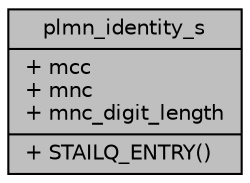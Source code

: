 digraph "plmn_identity_s"
{
 // LATEX_PDF_SIZE
  edge [fontname="Helvetica",fontsize="10",labelfontname="Helvetica",labelfontsize="10"];
  node [fontname="Helvetica",fontsize="10",shape=record];
  Node1 [label="{plmn_identity_s\n|+ mcc\l+ mnc\l+ mnc_digit_length\l|+ STAILQ_ENTRY()\l}",height=0.2,width=0.4,color="black", fillcolor="grey75", style="filled", fontcolor="black",tooltip=" "];
}
